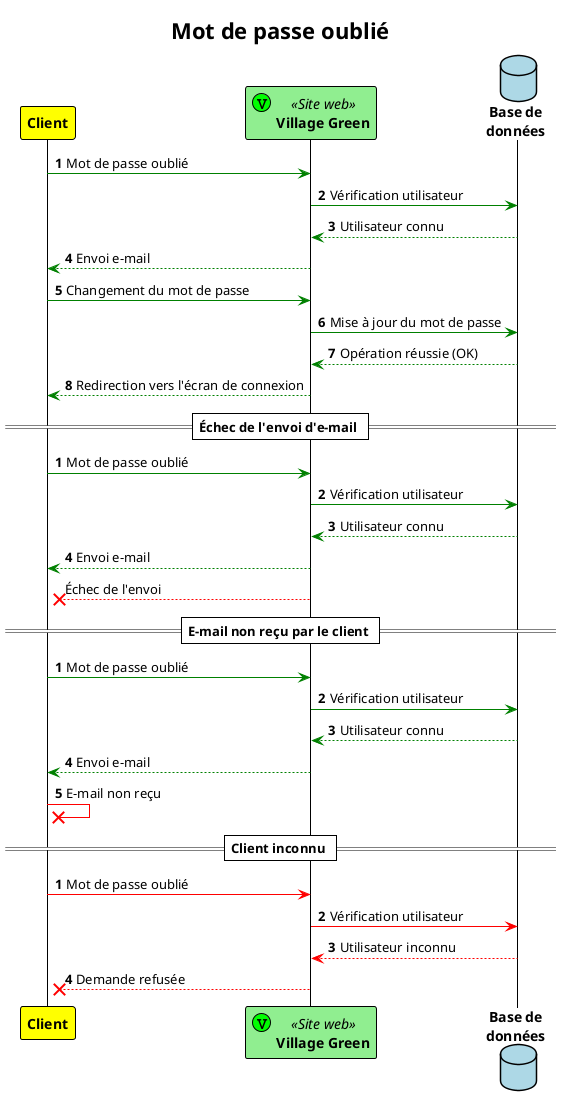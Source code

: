 @startuml

!theme plain
'skinparam handwritten true

participant "**Client**" as C #yellow
participant "**Village Green**" as V << (V, #00FF00) Site web >> #lightGreen
database "**Base de**\n**données**" as B #lightBlue

autonumber
C -[#green]> V: Mot de passe oublié
V -[#green]> B: Vérification utilisateur
B -[#green]-> V: Utilisateur connu
V -[#green]-> C: Envoi e-mail
C -[#green]> V: Changement du mot de passe
V -[#green]> B: Mise à jour du mot de passe
B -[#green]-> V: Opération réussie (OK)
V -[#green]-> C: Redirection vers l'écran de connexion

== Échec de l'envoi d'e-mail ==

autonumber 1
C -[#green]> V: Mot de passe oublié
V -[#green]> B: Vérification utilisateur
B -[#green]-> V: Utilisateur connu
V -[#green]-> C: Envoi e-mail
autonumber stop
V -[#red]-X C: Échec de l'envoi

== E-mail non reçu par le client ==
autonumber 1
C -[#green]> V: Mot de passe oublié
V -[#green]> B: Vérification utilisateur
B -[#green]-> V: Utilisateur connu
V -[#green]-> C: Envoi e-mail
C -[#red]X C: E-mail non reçu

== Client inconnu ==
autonumber 1
C -[#red]> V: Mot de passe oublié
V -[#red]> B: Vérification utilisateur
B -[#red]-> V: Utilisateur inconnu
V -[#red]-X C: Demande refusée

title Mot de passe oublié

@enduml
